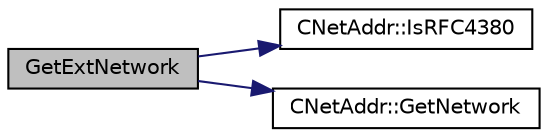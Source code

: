 digraph "GetExtNetwork"
{
  edge [fontname="Helvetica",fontsize="10",labelfontname="Helvetica",labelfontsize="10"];
  node [fontname="Helvetica",fontsize="10",shape=record];
  rankdir="LR";
  Node219 [label="GetExtNetwork",height=0.2,width=0.4,color="black", fillcolor="grey75", style="filled", fontcolor="black"];
  Node219 -> Node220 [color="midnightblue",fontsize="10",style="solid",fontname="Helvetica"];
  Node220 [label="CNetAddr::IsRFC4380",height=0.2,width=0.4,color="black", fillcolor="white", style="filled",URL="$d3/dc3/class_c_net_addr.html#aec91b10228b37eb9bd67dec322730492"];
  Node219 -> Node221 [color="midnightblue",fontsize="10",style="solid",fontname="Helvetica"];
  Node221 [label="CNetAddr::GetNetwork",height=0.2,width=0.4,color="black", fillcolor="white", style="filled",URL="$d3/dc3/class_c_net_addr.html#ad0162f2629f552a65acf934e1629c1db"];
}
